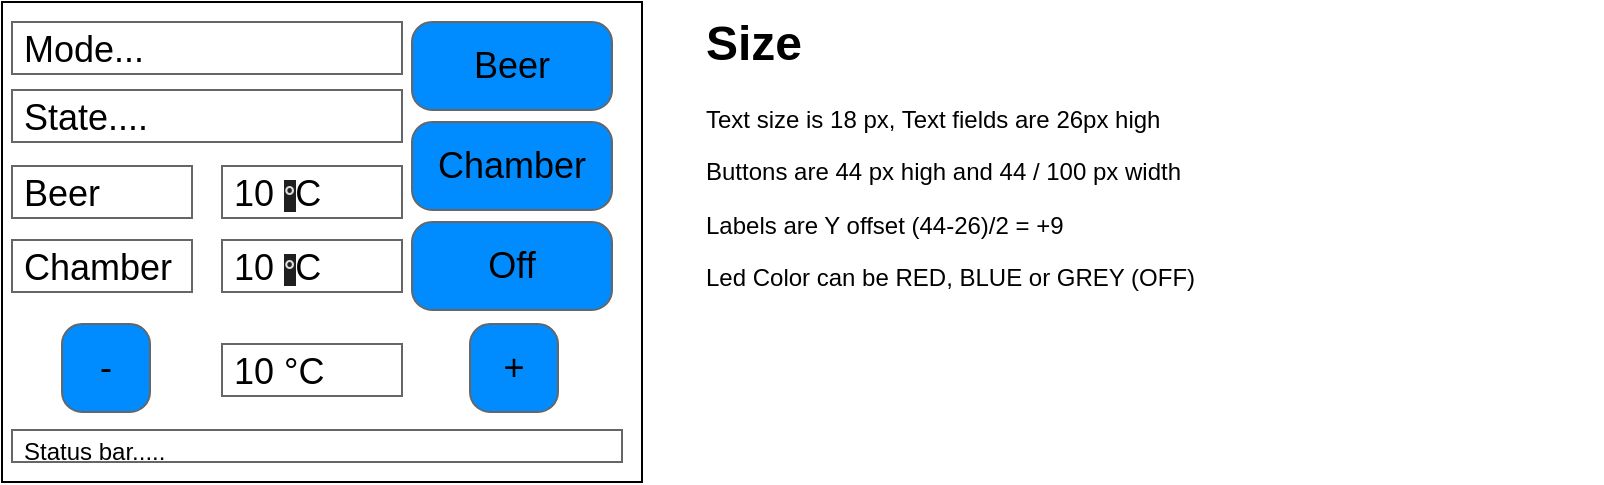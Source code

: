 <mxfile version="24.7.17">
  <diagram name="Page-1" id="hBoBq0eF_aggM5Ivi7u9">
    <mxGraphModel dx="1114" dy="756" grid="1" gridSize="10" guides="1" tooltips="1" connect="1" arrows="1" fold="1" page="1" pageScale="1" pageWidth="850" pageHeight="1100" math="0" shadow="0">
      <root>
        <mxCell id="0" />
        <mxCell id="1" parent="0" />
        <mxCell id="-efn8vALGl1YdwpLpWK5-9" value="" style="rounded=0;whiteSpace=wrap;html=1;" parent="1" vertex="1">
          <mxGeometry width="320" height="240" as="geometry" />
        </mxCell>
        <mxCell id="-efn8vALGl1YdwpLpWK5-7" value="Beer" style="strokeWidth=1;shadow=0;dashed=0;align=center;html=1;shape=mxgraph.mockup.buttons.button;strokeColor=#666666;mainText=;buttonStyle=round;fillColor=#008cff;whiteSpace=wrap;fontSize=18;" parent="1" vertex="1">
          <mxGeometry x="205" y="10" width="100" height="44" as="geometry" />
        </mxCell>
        <mxCell id="-efn8vALGl1YdwpLpWK5-8" value="Mode..." style="strokeWidth=1;shadow=0;dashed=0;align=center;html=1;shape=mxgraph.mockup.text.textBox;align=left;spacingLeft=4;spacingTop=-3;whiteSpace=wrap;strokeColor=#666666;mainText=;fontSize=18;verticalAlign=top;" parent="1" vertex="1">
          <mxGeometry x="5" y="10" width="195" height="26" as="geometry" />
        </mxCell>
        <mxCell id="-efn8vALGl1YdwpLpWK5-10" value="Chamber" style="strokeWidth=1;shadow=0;dashed=0;align=center;html=1;shape=mxgraph.mockup.buttons.button;strokeColor=#666666;mainText=;buttonStyle=round;fillColor=#008cff;whiteSpace=wrap;fontSize=18;" parent="1" vertex="1">
          <mxGeometry x="205" y="60" width="100" height="44" as="geometry" />
        </mxCell>
        <mxCell id="-efn8vALGl1YdwpLpWK5-11" value="Off" style="strokeWidth=1;shadow=0;dashed=0;align=center;html=1;shape=mxgraph.mockup.buttons.button;strokeColor=#666666;mainText=;buttonStyle=round;fillColor=#008cff;whiteSpace=wrap;fontSize=18;" parent="1" vertex="1">
          <mxGeometry x="205" y="110" width="100" height="44" as="geometry" />
        </mxCell>
        <mxCell id="-efn8vALGl1YdwpLpWK5-12" value="-" style="strokeWidth=1;shadow=0;dashed=0;align=center;html=1;shape=mxgraph.mockup.buttons.button;strokeColor=#666666;mainText=;buttonStyle=round;fillColor=#008cff;whiteSpace=wrap;fontSize=18;" parent="1" vertex="1">
          <mxGeometry x="30" y="161" width="44" height="44" as="geometry" />
        </mxCell>
        <mxCell id="-efn8vALGl1YdwpLpWK5-13" value="+" style="strokeWidth=1;shadow=0;dashed=0;align=center;html=1;shape=mxgraph.mockup.buttons.button;strokeColor=#666666;mainText=;buttonStyle=round;fillColor=#008cff;whiteSpace=wrap;fontSize=18;" parent="1" vertex="1">
          <mxGeometry x="234" y="161" width="44" height="44" as="geometry" />
        </mxCell>
        <mxCell id="-efn8vALGl1YdwpLpWK5-14" value="Beer" style="strokeWidth=1;shadow=0;dashed=0;align=center;html=1;shape=mxgraph.mockup.text.textBox;align=left;spacingLeft=4;spacingTop=-3;whiteSpace=wrap;strokeColor=#666666;mainText=;fontSize=18;verticalAlign=top;" parent="1" vertex="1">
          <mxGeometry x="5" y="82" width="90" height="26" as="geometry" />
        </mxCell>
        <mxCell id="-efn8vALGl1YdwpLpWK5-16" value="Chamber" style="strokeWidth=1;shadow=0;dashed=0;align=center;html=1;shape=mxgraph.mockup.text.textBox;align=left;spacingLeft=4;spacingTop=-3;whiteSpace=wrap;strokeColor=#666666;mainText=;fontSize=18;verticalAlign=top;" parent="1" vertex="1">
          <mxGeometry x="5" y="119" width="90" height="26" as="geometry" />
        </mxCell>
        <mxCell id="-efn8vALGl1YdwpLpWK5-17" value="10&amp;nbsp;&lt;span style=&quot;font-weight: bold; color: rgb(218, 220, 224); font-family: Arial, sans-serif; font-size: 14px; background-color: rgb(31, 31, 31);&quot;&gt;°&lt;/span&gt;C" style="strokeWidth=1;shadow=0;dashed=0;align=center;html=1;shape=mxgraph.mockup.text.textBox;align=left;spacingLeft=4;spacingTop=-3;whiteSpace=wrap;strokeColor=#666666;mainText=;fontSize=18;verticalAlign=top;" parent="1" vertex="1">
          <mxGeometry x="110" y="82" width="90" height="26" as="geometry" />
        </mxCell>
        <mxCell id="-efn8vALGl1YdwpLpWK5-18" value="10&amp;nbsp;&lt;span style=&quot;font-weight: bold; color: rgb(218, 220, 224); font-family: Arial, sans-serif; font-size: 14px; background-color: rgb(31, 31, 31);&quot;&gt;°&lt;/span&gt;C" style="strokeWidth=1;shadow=0;dashed=0;align=center;html=1;shape=mxgraph.mockup.text.textBox;align=left;spacingLeft=4;spacingTop=-3;whiteSpace=wrap;strokeColor=#666666;mainText=;fontSize=18;verticalAlign=top;" parent="1" vertex="1">
          <mxGeometry x="110" y="119" width="90" height="26" as="geometry" />
        </mxCell>
        <mxCell id="-efn8vALGl1YdwpLpWK5-19" value="10 °C" style="strokeWidth=1;shadow=0;dashed=0;align=left;shape=mxgraph.mockup.text.textBox;align=left;spacingLeft=4;spacingTop=-3;whiteSpace=wrap;strokeColor=#666666;mainText=;fontSize=18;verticalAlign=top;fontStyle=0" parent="1" vertex="1">
          <mxGeometry x="110" y="171" width="90" height="26" as="geometry" />
        </mxCell>
        <mxCell id="-efn8vALGl1YdwpLpWK5-21" value="&lt;h1 style=&quot;margin-top: 0px;&quot;&gt;Size&lt;/h1&gt;&lt;div&gt;Text size is 18 px, Text fields are 26px high&lt;/div&gt;&lt;p&gt;Buttons are 44 px high and 44 / 100 px width&lt;/p&gt;&lt;p&gt;Labels are Y offset (44-26)/2 = +9&lt;/p&gt;&lt;p&gt;Led Color can be RED, BLUE or GREY (OFF)&lt;/p&gt;" style="text;html=1;whiteSpace=wrap;overflow=hidden;rounded=0;" parent="1" vertex="1">
          <mxGeometry x="350" width="450" height="200" as="geometry" />
        </mxCell>
        <mxCell id="-b3Ku-cIu3cgLpvM2CON-1" value="State...." style="strokeWidth=1;shadow=0;dashed=0;align=center;html=1;shape=mxgraph.mockup.text.textBox;align=left;spacingLeft=4;spacingTop=-3;whiteSpace=wrap;strokeColor=#666666;mainText=;fontSize=18;verticalAlign=top;" parent="1" vertex="1">
          <mxGeometry x="5" y="44" width="195" height="26" as="geometry" />
        </mxCell>
        <mxCell id="aDBK71L5LKiDtXrck_T2-1" value="Status bar....." style="strokeWidth=1;shadow=0;dashed=0;align=center;html=1;shape=mxgraph.mockup.text.textBox;align=left;spacingLeft=4;spacingTop=-3;whiteSpace=wrap;strokeColor=#666666;mainText=;fontSize=12;verticalAlign=top;" vertex="1" parent="1">
          <mxGeometry x="5" y="214" width="305" height="16" as="geometry" />
        </mxCell>
      </root>
    </mxGraphModel>
  </diagram>
</mxfile>
